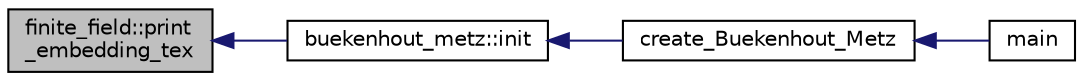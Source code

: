digraph "finite_field::print_embedding_tex"
{
  edge [fontname="Helvetica",fontsize="10",labelfontname="Helvetica",labelfontsize="10"];
  node [fontname="Helvetica",fontsize="10",shape=record];
  rankdir="LR";
  Node16484 [label="finite_field::print\l_embedding_tex",height=0.2,width=0.4,color="black", fillcolor="grey75", style="filled", fontcolor="black"];
  Node16484 -> Node16485 [dir="back",color="midnightblue",fontsize="10",style="solid",fontname="Helvetica"];
  Node16485 [label="buekenhout_metz::init",height=0.2,width=0.4,color="black", fillcolor="white", style="filled",URL="$d8/d98/classbuekenhout__metz.html#a9a784ac5ef293953fbf1c53419c6d02b"];
  Node16485 -> Node16486 [dir="back",color="midnightblue",fontsize="10",style="solid",fontname="Helvetica"];
  Node16486 [label="create_Buekenhout_Metz",height=0.2,width=0.4,color="black", fillcolor="white", style="filled",URL="$df/d74/tl__geometry_8h.html#a78309855776389326c2be56b2c5c1f0c"];
  Node16486 -> Node16487 [dir="back",color="midnightblue",fontsize="10",style="solid",fontname="Helvetica"];
  Node16487 [label="main",height=0.2,width=0.4,color="black", fillcolor="white", style="filled",URL="$d4/d6e/make__something_8_c.html#a217dbf8b442f20279ea00b898af96f52"];
}
